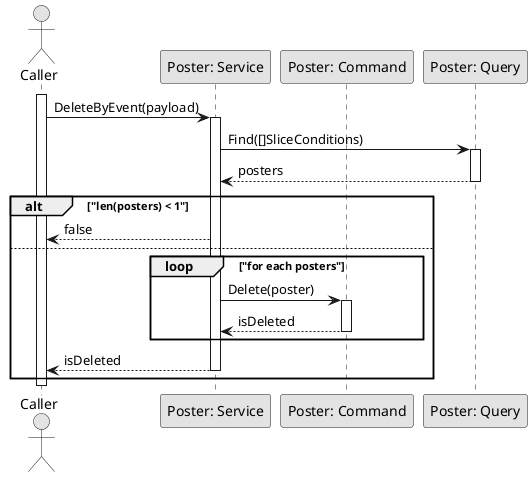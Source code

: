 @startuml DeletePoster

skinparam Monochrome true
skinparam Shadowing false

actor Caller
participant "Poster: Service" as PosterService
participant "Poster: Command" as PosterCommand
participant "Poster: Query" as PosterQuery

activate Caller

Caller->PosterService: DeleteByEvent(payload)
activate PosterService
PosterService->PosterQuery: Find([]SliceConditions)
activate PosterQuery
PosterQuery-->PosterService: posters
deactivate PosterQuery

alt "len(posters) < 1"
    PosterService-->Caller: false
else
    loop "for each posters"
        PosterService->PosterCommand: Delete(poster)
        activate PosterCommand
        PosterCommand-->PosterService: isDeleted
        deactivate PosterCommand
    end
    PosterService-->Caller: isDeleted
    deactivate PosterService
end

deactivate Caller

@enduml